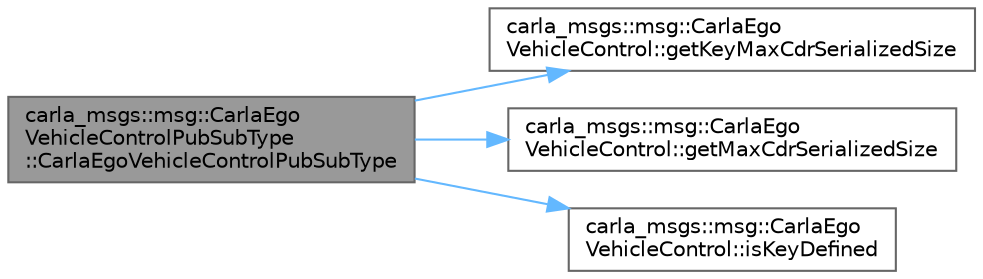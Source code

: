 digraph "carla_msgs::msg::CarlaEgoVehicleControlPubSubType::CarlaEgoVehicleControlPubSubType"
{
 // INTERACTIVE_SVG=YES
 // LATEX_PDF_SIZE
  bgcolor="transparent";
  edge [fontname=Helvetica,fontsize=10,labelfontname=Helvetica,labelfontsize=10];
  node [fontname=Helvetica,fontsize=10,shape=box,height=0.2,width=0.4];
  rankdir="LR";
  Node1 [id="Node000001",label="carla_msgs::msg::CarlaEgo\lVehicleControlPubSubType\l::CarlaEgoVehicleControlPubSubType",height=0.2,width=0.4,color="gray40", fillcolor="grey60", style="filled", fontcolor="black",tooltip=" "];
  Node1 -> Node2 [id="edge1_Node000001_Node000002",color="steelblue1",style="solid",tooltip=" "];
  Node2 [id="Node000002",label="carla_msgs::msg::CarlaEgo\lVehicleControl::getKeyMaxCdrSerializedSize",height=0.2,width=0.4,color="grey40", fillcolor="white", style="filled",URL="$dd/d4d/classcarla__msgs_1_1msg_1_1CarlaEgoVehicleControl.html#aff831cd65b586eec5b21f1654af6ea7d",tooltip="This function returns the maximum serialized size of the Key of an object depending on the buffer ali..."];
  Node1 -> Node3 [id="edge2_Node000001_Node000003",color="steelblue1",style="solid",tooltip=" "];
  Node3 [id="Node000003",label="carla_msgs::msg::CarlaEgo\lVehicleControl::getMaxCdrSerializedSize",height=0.2,width=0.4,color="grey40", fillcolor="white", style="filled",URL="$dd/d4d/classcarla__msgs_1_1msg_1_1CarlaEgoVehicleControl.html#ac1cc394371b6ff87b3123e7e8f81b4b0",tooltip="This function returns the maximum serialized size of an object depending on the buffer alignment."];
  Node1 -> Node4 [id="edge3_Node000001_Node000004",color="steelblue1",style="solid",tooltip=" "];
  Node4 [id="Node000004",label="carla_msgs::msg::CarlaEgo\lVehicleControl::isKeyDefined",height=0.2,width=0.4,color="grey40", fillcolor="white", style="filled",URL="$dd/d4d/classcarla__msgs_1_1msg_1_1CarlaEgoVehicleControl.html#ad634a86a924b335c14c1aeb42603ec66",tooltip="This function tells you if the Key has been defined for this type"];
}
